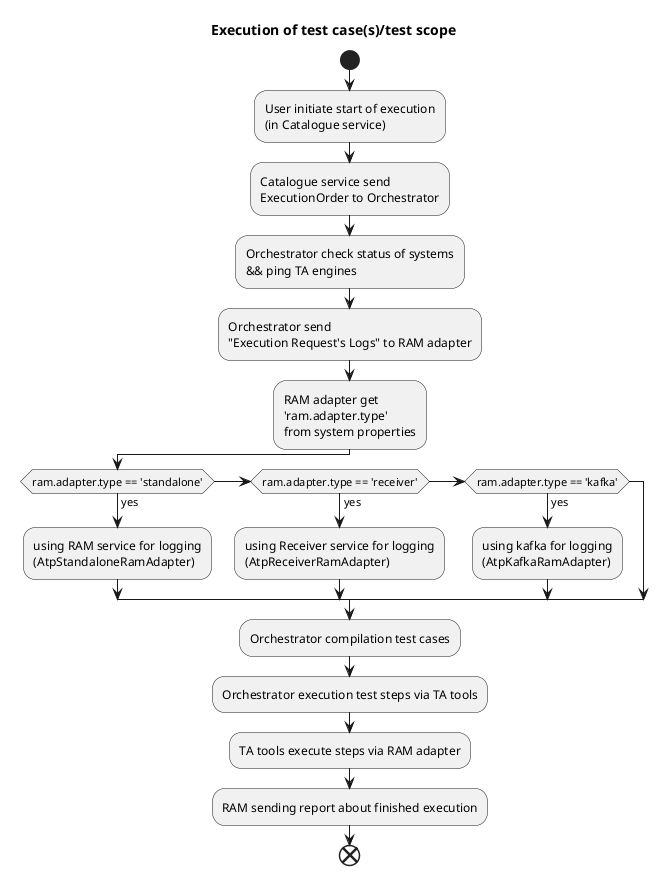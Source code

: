 @startuml
title Execution of test case(s)/test scope
start
:User initiate start of execution\n(in Catalogue service);
:Catalogue service send\nExecutionOrder to Orchestrator;
':Orchestrator set info to TestRunContext;
':Orchestrator check status of systems by environment ID;
':Orchestrator ping TA Engines;
:Orchestrator check status of systems\n&& ping TA engines;
:Orchestrator send\n"Execution Request's Logs" to RAM adapter;
:RAM adapter get\n'ram.adapter.type'\nfrom system properties;

if (ram.adapter.type == 'standalone') then (yes)
    :using RAM service for logging\n(AtpStandaloneRamAdapter);
elseif (ram.adapter.type == 'receiver') then (yes)
    :using Receiver service for logging\n(AtpReceiverRamAdapter);
elseif (ram.adapter.type == 'kafka') then (yes)
    :using kafka for logging\n(AtpKafkaRamAdapter);
endif

:Orchestrator compilation test cases;
:Orchestrator execution test steps via TA tools;
:TA tools execute steps via RAM adapter;

:RAM sending report about finished execution;

end
@enduml
